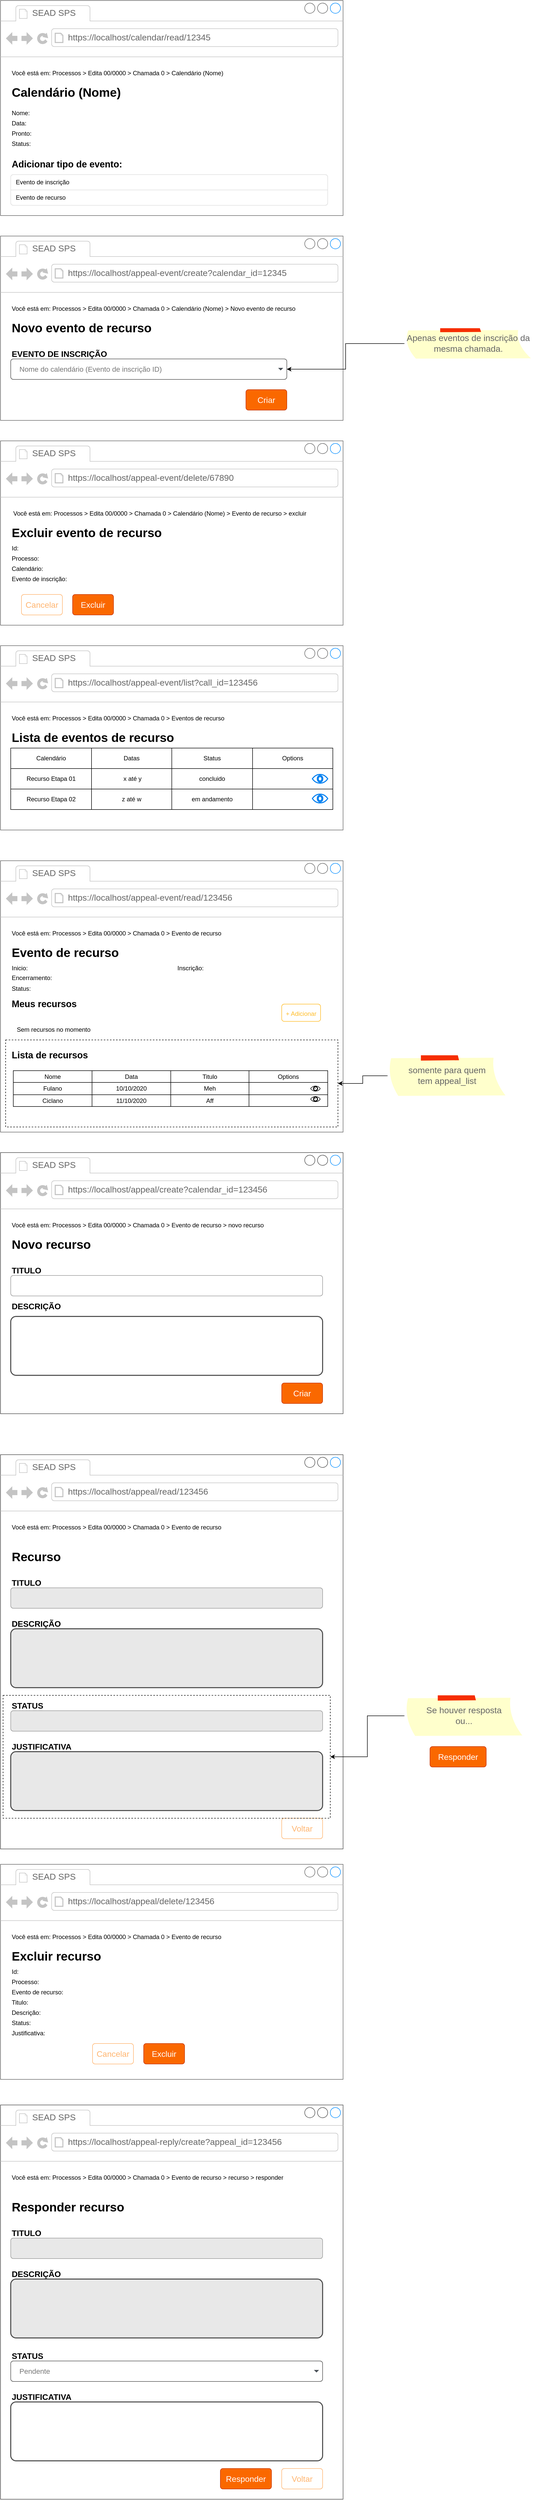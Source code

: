 <mxfile version="13.9.5" type="device"><diagram id="xaqu7M64llhmUzALU_Qg" name="Page-1"><mxGraphModel dx="1422" dy="822" grid="1" gridSize="10" guides="1" tooltips="1" connect="1" arrows="1" fold="1" page="1" pageScale="1" pageWidth="827" pageHeight="1169" math="0" shadow="0"><root><mxCell id="0"/><mxCell id="1" parent="0"/><mxCell id="K-W6jXl_5-GQBgab59d4-2" value="" style="strokeWidth=1;shadow=0;dashed=0;align=center;html=1;shape=mxgraph.mockup.containers.browserWindow;rSize=0;strokeColor=#666666;strokeColor2=#008cff;strokeColor3=#c4c4c4;mainText=,;recursiveResize=0;" parent="1" vertex="1"><mxGeometry x="70" y="40" width="670" height="420" as="geometry"/></mxCell><mxCell id="K-W6jXl_5-GQBgab59d4-3" value="SEAD SPS" style="strokeWidth=1;shadow=0;dashed=0;align=center;html=1;shape=mxgraph.mockup.containers.anchor;fontSize=17;fontColor=#666666;align=left;" parent="K-W6jXl_5-GQBgab59d4-2" vertex="1"><mxGeometry x="60" y="12" width="110" height="26" as="geometry"/></mxCell><mxCell id="K-W6jXl_5-GQBgab59d4-4" value="https://localhost/calendar/read/12345" style="strokeWidth=1;shadow=0;dashed=0;align=center;html=1;shape=mxgraph.mockup.containers.anchor;rSize=0;fontSize=17;fontColor=#666666;align=left;" parent="K-W6jXl_5-GQBgab59d4-2" vertex="1"><mxGeometry x="130" y="60" width="250" height="26" as="geometry"/></mxCell><UserObject label="Você está em: Processos &amp;gt; Edita 00/0000 &amp;gt; Chamada 0 &amp;gt; Calendário (Nome)" placeholders="1" name="Variable" id="K-W6jXl_5-GQBgab59d4-27"><mxCell style="text;html=1;strokeColor=none;fillColor=none;align=left;verticalAlign=middle;whiteSpace=wrap;overflow=hidden;" parent="K-W6jXl_5-GQBgab59d4-2" vertex="1"><mxGeometry x="20" y="132" width="530" height="20" as="geometry"/></mxCell></UserObject><mxCell id="K-W6jXl_5-GQBgab59d4-28" style="edgeStyle=orthogonalEdgeStyle;rounded=0;orthogonalLoop=1;jettySize=auto;html=1;exitX=0.5;exitY=1;exitDx=0;exitDy=0;" parent="K-W6jXl_5-GQBgab59d4-2" source="K-W6jXl_5-GQBgab59d4-27" target="K-W6jXl_5-GQBgab59d4-27" edge="1"><mxGeometry relative="1" as="geometry"/></mxCell><mxCell id="K-W6jXl_5-GQBgab59d4-33" value="Calendário (Nome)" style="text;strokeColor=none;fillColor=none;html=1;fontSize=24;fontStyle=1;verticalAlign=middle;align=left;" parent="K-W6jXl_5-GQBgab59d4-2" vertex="1"><mxGeometry x="20" y="160" width="100" height="40" as="geometry"/></mxCell><mxCell id="K-W6jXl_5-GQBgab59d4-34" value="" style="group" parent="K-W6jXl_5-GQBgab59d4-2" vertex="1" connectable="0"><mxGeometry x="20" y="210" width="530" height="80" as="geometry"/></mxCell><UserObject label="Nome:" placeholders="1" name="Variable" id="K-W6jXl_5-GQBgab59d4-29"><mxCell style="text;html=1;strokeColor=none;fillColor=none;align=left;verticalAlign=middle;whiteSpace=wrap;overflow=hidden;" parent="K-W6jXl_5-GQBgab59d4-34" vertex="1"><mxGeometry width="530" height="20" as="geometry"/></mxCell></UserObject><UserObject label="Data:" placeholders="1" name="Variable" id="K-W6jXl_5-GQBgab59d4-30"><mxCell style="text;html=1;strokeColor=none;fillColor=none;align=left;verticalAlign=middle;whiteSpace=wrap;overflow=hidden;" parent="K-W6jXl_5-GQBgab59d4-34" vertex="1"><mxGeometry y="20" width="530" height="20" as="geometry"/></mxCell></UserObject><UserObject label="Pronto:" placeholders="1" name="Variable" id="K-W6jXl_5-GQBgab59d4-31"><mxCell style="text;html=1;strokeColor=none;fillColor=none;align=left;verticalAlign=middle;whiteSpace=wrap;overflow=hidden;" parent="K-W6jXl_5-GQBgab59d4-34" vertex="1"><mxGeometry y="40" width="530" height="20" as="geometry"/></mxCell></UserObject><UserObject label="Status:" placeholders="1" name="Variable" id="K-W6jXl_5-GQBgab59d4-32"><mxCell style="text;html=1;strokeColor=none;fillColor=none;align=left;verticalAlign=middle;whiteSpace=wrap;overflow=hidden;" parent="K-W6jXl_5-GQBgab59d4-34" vertex="1"><mxGeometry y="60" width="530" height="20" as="geometry"/></mxCell></UserObject><mxCell id="K-W6jXl_5-GQBgab59d4-35" value="Adicionar tipo de evento:" style="text;strokeColor=none;fillColor=none;html=1;fontSize=18;fontStyle=1;verticalAlign=middle;align=left;" parent="K-W6jXl_5-GQBgab59d4-2" vertex="1"><mxGeometry x="20" y="300" width="100" height="40" as="geometry"/></mxCell><mxCell id="K-W6jXl_5-GQBgab59d4-36" value="" style="html=1;shadow=0;dashed=0;shape=mxgraph.bootstrap.rrect;rSize=5;strokeColor=#DFDFDF;html=1;whiteSpace=wrap;fillColor=#FFFFFF;fontColor=#000000;align=left;" parent="K-W6jXl_5-GQBgab59d4-2" vertex="1"><mxGeometry x="20" y="340" width="620" height="60" as="geometry"/></mxCell><mxCell id="K-W6jXl_5-GQBgab59d4-37" value="Evento de inscrição" style="strokeColor=inherit;fillColor=inherit;gradientColor=inherit;fontColor=inherit;html=1;shadow=0;dashed=0;shape=mxgraph.bootstrap.topButton;rSize=5;perimeter=none;whiteSpace=wrap;resizeWidth=1;align=left;spacing=10;" parent="K-W6jXl_5-GQBgab59d4-36" vertex="1"><mxGeometry width="620" height="30" relative="1" as="geometry"/></mxCell><mxCell id="K-W6jXl_5-GQBgab59d4-39" value="Evento de recurso" style="strokeColor=inherit;fillColor=inherit;gradientColor=inherit;fontColor=inherit;html=1;shadow=0;dashed=0;shape=mxgraph.bootstrap.bottomButton;rSize=5;perimeter=none;whiteSpace=wrap;resizeWidth=1;resizeHeight=0;align=left;spacing=10;" parent="K-W6jXl_5-GQBgab59d4-36" vertex="1"><mxGeometry y="1" width="620" height="30" relative="1" as="geometry"><mxPoint y="-30" as="offset"/></mxGeometry></mxCell><mxCell id="K-W6jXl_5-GQBgab59d4-40" value="" style="strokeWidth=1;shadow=0;dashed=0;align=center;html=1;shape=mxgraph.mockup.containers.browserWindow;rSize=0;strokeColor=#666666;strokeColor2=#008cff;strokeColor3=#c4c4c4;mainText=,;recursiveResize=0;" parent="1" vertex="1"><mxGeometry x="70" y="500" width="670" height="360" as="geometry"/></mxCell><mxCell id="K-W6jXl_5-GQBgab59d4-41" value="SEAD SPS" style="strokeWidth=1;shadow=0;dashed=0;align=center;html=1;shape=mxgraph.mockup.containers.anchor;fontSize=17;fontColor=#666666;align=left;" parent="K-W6jXl_5-GQBgab59d4-40" vertex="1"><mxGeometry x="60" y="12" width="110" height="26" as="geometry"/></mxCell><mxCell id="K-W6jXl_5-GQBgab59d4-42" value="https://localhost/appeal-event/create?calendar_id=12345" style="strokeWidth=1;shadow=0;dashed=0;align=center;html=1;shape=mxgraph.mockup.containers.anchor;rSize=0;fontSize=17;fontColor=#666666;align=left;" parent="K-W6jXl_5-GQBgab59d4-40" vertex="1"><mxGeometry x="130" y="60" width="250" height="26" as="geometry"/></mxCell><UserObject label="Você está em: Processos &amp;gt; Edita 00/0000 &amp;gt; Chamada 0 &amp;gt; Calendário (Nome) &amp;gt; Novo evento de recurso" placeholders="1" name="Variable" id="K-W6jXl_5-GQBgab59d4-43"><mxCell style="text;html=1;strokeColor=none;fillColor=none;align=left;verticalAlign=middle;whiteSpace=wrap;overflow=hidden;" parent="K-W6jXl_5-GQBgab59d4-40" vertex="1"><mxGeometry x="20" y="132" width="570" height="20" as="geometry"/></mxCell></UserObject><mxCell id="K-W6jXl_5-GQBgab59d4-44" style="edgeStyle=orthogonalEdgeStyle;rounded=0;orthogonalLoop=1;jettySize=auto;html=1;exitX=0.5;exitY=1;exitDx=0;exitDy=0;" parent="K-W6jXl_5-GQBgab59d4-40" source="K-W6jXl_5-GQBgab59d4-43" target="K-W6jXl_5-GQBgab59d4-43" edge="1"><mxGeometry relative="1" as="geometry"/></mxCell><mxCell id="K-W6jXl_5-GQBgab59d4-45" value="Novo evento de recurso" style="text;strokeColor=none;fillColor=none;html=1;fontSize=24;fontStyle=1;verticalAlign=middle;align=left;" parent="K-W6jXl_5-GQBgab59d4-40" vertex="1"><mxGeometry x="20" y="160" width="100" height="40" as="geometry"/></mxCell><mxCell id="K-W6jXl_5-GQBgab59d4-57" value="Nome do calendário (Evento de inscrição ID)" style="html=1;shadow=0;dashed=0;shape=mxgraph.bootstrap.rrect;rSize=5;strokeColor=#505050;strokeWidth=1;fillColor=#ffffff;fontColor=#777777;whiteSpace=wrap;align=left;verticalAlign=middle;fontStyle=0;fontSize=14;spacingRight=0;spacing=17;" parent="K-W6jXl_5-GQBgab59d4-40" vertex="1"><mxGeometry x="20" y="240" width="540" height="40" as="geometry"/></mxCell><mxCell id="K-W6jXl_5-GQBgab59d4-58" value="" style="shape=triangle;direction=south;fillColor=#495057;strokeColor=none;perimeter=none;" parent="K-W6jXl_5-GQBgab59d4-57" vertex="1"><mxGeometry x="1" y="0.5" width="10" height="5" relative="1" as="geometry"><mxPoint x="-17" y="-2.5" as="offset"/></mxGeometry></mxCell><mxCell id="K-W6jXl_5-GQBgab59d4-61" value="EVENTO DE INSCRIÇÃO" style="text;strokeColor=none;fillColor=none;html=1;fontSize=16;fontStyle=1;verticalAlign=middle;align=left;" parent="K-W6jXl_5-GQBgab59d4-40" vertex="1"><mxGeometry x="20" y="210" width="100" height="40" as="geometry"/></mxCell><mxCell id="K-W6jXl_5-GQBgab59d4-62" value="Criar" style="html=1;shadow=0;dashed=0;shape=mxgraph.bootstrap.rrect;rSize=5;strokeColor=#C73500;strokeWidth=1;fillColor=#fa6800;fontColor=#ffffff;whiteSpace=wrap;align=center;verticalAlign=middle;spacingLeft=0;fontStyle=0;fontSize=16;spacing=5;" parent="K-W6jXl_5-GQBgab59d4-40" vertex="1"><mxGeometry x="480" y="300" width="80" height="40" as="geometry"/></mxCell><mxCell id="K-W6jXl_5-GQBgab59d4-63" value="" style="strokeWidth=1;shadow=0;dashed=0;align=center;html=1;shape=mxgraph.mockup.containers.browserWindow;rSize=0;strokeColor=#666666;strokeColor2=#008cff;strokeColor3=#c4c4c4;mainText=,;recursiveResize=0;" parent="1" vertex="1"><mxGeometry x="70" y="900" width="670" height="360" as="geometry"/></mxCell><mxCell id="K-W6jXl_5-GQBgab59d4-64" value="SEAD SPS" style="strokeWidth=1;shadow=0;dashed=0;align=center;html=1;shape=mxgraph.mockup.containers.anchor;fontSize=17;fontColor=#666666;align=left;" parent="K-W6jXl_5-GQBgab59d4-63" vertex="1"><mxGeometry x="60" y="12" width="110" height="26" as="geometry"/></mxCell><mxCell id="K-W6jXl_5-GQBgab59d4-65" value="https://localhost/appeal-event/delete/67890" style="strokeWidth=1;shadow=0;dashed=0;align=center;html=1;shape=mxgraph.mockup.containers.anchor;rSize=0;fontSize=17;fontColor=#666666;align=left;" parent="K-W6jXl_5-GQBgab59d4-63" vertex="1"><mxGeometry x="130" y="60" width="250" height="26" as="geometry"/></mxCell><UserObject label="Você está em: Processos &amp;gt; Edita 00/0000 &amp;gt; Chamada 0 &amp;gt; Calendário (Nome) &amp;gt; Evento de recurso &amp;gt; excluir" placeholders="1" name="Variable" id="K-W6jXl_5-GQBgab59d4-66"><mxCell style="text;html=1;strokeColor=none;fillColor=none;align=left;verticalAlign=middle;whiteSpace=wrap;overflow=hidden;" parent="K-W6jXl_5-GQBgab59d4-63" vertex="1"><mxGeometry x="23" y="132" width="597" height="20" as="geometry"/></mxCell></UserObject><mxCell id="K-W6jXl_5-GQBgab59d4-67" style="edgeStyle=orthogonalEdgeStyle;rounded=0;orthogonalLoop=1;jettySize=auto;html=1;exitX=0.5;exitY=1;exitDx=0;exitDy=0;" parent="K-W6jXl_5-GQBgab59d4-63" source="K-W6jXl_5-GQBgab59d4-66" target="K-W6jXl_5-GQBgab59d4-66" edge="1"><mxGeometry relative="1" as="geometry"/></mxCell><mxCell id="K-W6jXl_5-GQBgab59d4-68" value="Excluir evento de recurso" style="text;strokeColor=none;fillColor=none;html=1;fontSize=24;fontStyle=1;verticalAlign=middle;align=left;" parent="K-W6jXl_5-GQBgab59d4-63" vertex="1"><mxGeometry x="20" y="160" width="100" height="40" as="geometry"/></mxCell><mxCell id="K-W6jXl_5-GQBgab59d4-72" value="Excluir" style="html=1;shadow=0;dashed=0;shape=mxgraph.bootstrap.rrect;rSize=5;strokeColor=#C73500;strokeWidth=1;fillColor=#fa6800;fontColor=#ffffff;whiteSpace=wrap;align=center;verticalAlign=middle;spacingLeft=0;fontStyle=0;fontSize=16;spacing=5;" parent="K-W6jXl_5-GQBgab59d4-63" vertex="1"><mxGeometry x="141" y="300" width="80" height="40" as="geometry"/></mxCell><mxCell id="YiHwfi0G9mCTUkcACJLo-1" value="" style="group" parent="K-W6jXl_5-GQBgab59d4-63" vertex="1" connectable="0"><mxGeometry x="20" y="200" width="530" height="80" as="geometry"/></mxCell><UserObject label="Id:" placeholders="1" name="Variable" id="YiHwfi0G9mCTUkcACJLo-2"><mxCell style="text;html=1;strokeColor=none;fillColor=none;align=left;verticalAlign=middle;whiteSpace=wrap;overflow=hidden;" parent="YiHwfi0G9mCTUkcACJLo-1" vertex="1"><mxGeometry width="530" height="20" as="geometry"/></mxCell></UserObject><UserObject label="Processo:" placeholders="1" name="Variable" id="YiHwfi0G9mCTUkcACJLo-3"><mxCell style="text;html=1;strokeColor=none;fillColor=none;align=left;verticalAlign=middle;whiteSpace=wrap;overflow=hidden;" parent="YiHwfi0G9mCTUkcACJLo-1" vertex="1"><mxGeometry y="20" width="530" height="20" as="geometry"/></mxCell></UserObject><UserObject label="Calendário:" placeholders="1" name="Variable" id="YiHwfi0G9mCTUkcACJLo-4"><mxCell style="text;html=1;strokeColor=none;fillColor=none;align=left;verticalAlign=middle;whiteSpace=wrap;overflow=hidden;" parent="YiHwfi0G9mCTUkcACJLo-1" vertex="1"><mxGeometry y="40" width="530" height="20" as="geometry"/></mxCell></UserObject><UserObject label="Evento de inscrição:" placeholders="1" name="Variable" id="YiHwfi0G9mCTUkcACJLo-5"><mxCell style="text;html=1;strokeColor=none;fillColor=none;align=left;verticalAlign=middle;whiteSpace=wrap;overflow=hidden;" parent="YiHwfi0G9mCTUkcACJLo-1" vertex="1"><mxGeometry y="60" width="530" height="20" as="geometry"/></mxCell></UserObject><mxCell id="YiHwfi0G9mCTUkcACJLo-7" value="&lt;font color=&quot;#ffb570&quot;&gt;Cancelar&lt;/font&gt;" style="html=1;shadow=0;dashed=0;shape=mxgraph.bootstrap.rrect;rSize=5;strokeWidth=1;fillColor=none;fontColor=#DB2843;whiteSpace=wrap;align=center;verticalAlign=middle;spacingLeft=0;fontStyle=0;fontSize=16;spacing=5;strokeColor=#FFB570;" parent="K-W6jXl_5-GQBgab59d4-63" vertex="1"><mxGeometry x="41" y="300" width="80" height="40" as="geometry"/></mxCell><mxCell id="YiHwfi0G9mCTUkcACJLo-8" value="" style="strokeWidth=1;shadow=0;dashed=0;align=center;html=1;shape=mxgraph.mockup.containers.browserWindow;rSize=0;strokeColor=#666666;strokeColor2=#008cff;strokeColor3=#c4c4c4;mainText=,;recursiveResize=0;" parent="1" vertex="1"><mxGeometry x="70" y="1300" width="670" height="360" as="geometry"/></mxCell><mxCell id="YiHwfi0G9mCTUkcACJLo-9" value="SEAD SPS" style="strokeWidth=1;shadow=0;dashed=0;align=center;html=1;shape=mxgraph.mockup.containers.anchor;fontSize=17;fontColor=#666666;align=left;" parent="YiHwfi0G9mCTUkcACJLo-8" vertex="1"><mxGeometry x="60" y="12" width="110" height="26" as="geometry"/></mxCell><mxCell id="YiHwfi0G9mCTUkcACJLo-10" value="https://localhost/appeal-event/list?call_id=123456" style="strokeWidth=1;shadow=0;dashed=0;align=center;html=1;shape=mxgraph.mockup.containers.anchor;rSize=0;fontSize=17;fontColor=#666666;align=left;" parent="YiHwfi0G9mCTUkcACJLo-8" vertex="1"><mxGeometry x="130" y="60" width="250" height="26" as="geometry"/></mxCell><UserObject label="Você está em: Processos &amp;gt; Edita 00/0000 &amp;gt; Chamada 0 &amp;gt; Eventos de recurso" placeholders="1" name="Variable" id="YiHwfi0G9mCTUkcACJLo-11"><mxCell style="text;html=1;strokeColor=none;fillColor=none;align=left;verticalAlign=middle;whiteSpace=wrap;overflow=hidden;" parent="YiHwfi0G9mCTUkcACJLo-8" vertex="1"><mxGeometry x="20" y="132" width="530" height="20" as="geometry"/></mxCell></UserObject><mxCell id="YiHwfi0G9mCTUkcACJLo-12" style="edgeStyle=orthogonalEdgeStyle;rounded=0;orthogonalLoop=1;jettySize=auto;html=1;exitX=0.5;exitY=1;exitDx=0;exitDy=0;" parent="YiHwfi0G9mCTUkcACJLo-8" source="YiHwfi0G9mCTUkcACJLo-11" target="YiHwfi0G9mCTUkcACJLo-11" edge="1"><mxGeometry relative="1" as="geometry"/></mxCell><mxCell id="YiHwfi0G9mCTUkcACJLo-13" value="Lista de eventos de recurso" style="text;strokeColor=none;fillColor=none;html=1;fontSize=24;fontStyle=1;verticalAlign=middle;align=left;" parent="YiHwfi0G9mCTUkcACJLo-8" vertex="1"><mxGeometry x="20" y="160" width="100" height="40" as="geometry"/></mxCell><mxCell id="XxeCC5pC4PV6zOJk-9q2-3" value="" style="shape=table;html=1;whiteSpace=wrap;startSize=0;container=1;collapsible=0;childLayout=tableLayout;rounded=0;" parent="YiHwfi0G9mCTUkcACJLo-8" vertex="1"><mxGeometry x="20" y="200" width="630" height="120" as="geometry"/></mxCell><mxCell id="XxeCC5pC4PV6zOJk-9q2-4" value="" style="shape=partialRectangle;html=1;whiteSpace=wrap;collapsible=0;dropTarget=0;pointerEvents=0;fillColor=none;top=0;left=0;bottom=0;right=0;points=[[0,0.5],[1,0.5]];portConstraint=eastwest;" parent="XxeCC5pC4PV6zOJk-9q2-3" vertex="1"><mxGeometry width="630" height="40" as="geometry"/></mxCell><mxCell id="XxeCC5pC4PV6zOJk-9q2-5" value="Calendário" style="shape=partialRectangle;html=1;whiteSpace=wrap;connectable=0;fillColor=none;top=0;left=0;bottom=0;right=0;overflow=hidden;" parent="XxeCC5pC4PV6zOJk-9q2-4" vertex="1"><mxGeometry width="158" height="40" as="geometry"/></mxCell><mxCell id="XxeCC5pC4PV6zOJk-9q2-6" value="Datas" style="shape=partialRectangle;html=1;whiteSpace=wrap;connectable=0;fillColor=none;top=0;left=0;bottom=0;right=0;overflow=hidden;" parent="XxeCC5pC4PV6zOJk-9q2-4" vertex="1"><mxGeometry x="158" width="157" height="40" as="geometry"/></mxCell><mxCell id="XxeCC5pC4PV6zOJk-9q2-7" value="Status" style="shape=partialRectangle;html=1;whiteSpace=wrap;connectable=0;fillColor=none;top=0;left=0;bottom=0;right=0;overflow=hidden;" parent="XxeCC5pC4PV6zOJk-9q2-4" vertex="1"><mxGeometry x="315" width="158" height="40" as="geometry"/></mxCell><mxCell id="XxeCC5pC4PV6zOJk-9q2-16" value="Options" style="shape=partialRectangle;html=1;whiteSpace=wrap;connectable=0;fillColor=none;top=0;left=0;bottom=0;right=0;overflow=hidden;" parent="XxeCC5pC4PV6zOJk-9q2-4" vertex="1"><mxGeometry x="473" width="157" height="40" as="geometry"/></mxCell><mxCell id="XxeCC5pC4PV6zOJk-9q2-8" value="" style="shape=partialRectangle;html=1;whiteSpace=wrap;collapsible=0;dropTarget=0;pointerEvents=0;fillColor=none;top=0;left=0;bottom=0;right=0;points=[[0,0.5],[1,0.5]];portConstraint=eastwest;" parent="XxeCC5pC4PV6zOJk-9q2-3" vertex="1"><mxGeometry y="40" width="630" height="40" as="geometry"/></mxCell><mxCell id="XxeCC5pC4PV6zOJk-9q2-9" value="Recurso Etapa 01" style="shape=partialRectangle;html=1;whiteSpace=wrap;connectable=0;fillColor=none;top=0;left=0;bottom=0;right=0;overflow=hidden;" parent="XxeCC5pC4PV6zOJk-9q2-8" vertex="1"><mxGeometry width="158" height="40" as="geometry"/></mxCell><mxCell id="XxeCC5pC4PV6zOJk-9q2-10" value="&amp;nbsp;x até y" style="shape=partialRectangle;html=1;whiteSpace=wrap;connectable=0;fillColor=none;top=0;left=0;bottom=0;right=0;overflow=hidden;" parent="XxeCC5pC4PV6zOJk-9q2-8" vertex="1"><mxGeometry x="158" width="157" height="40" as="geometry"/></mxCell><mxCell id="XxeCC5pC4PV6zOJk-9q2-11" value="concluido" style="shape=partialRectangle;html=1;whiteSpace=wrap;connectable=0;fillColor=none;top=0;left=0;bottom=0;right=0;overflow=hidden;" parent="XxeCC5pC4PV6zOJk-9q2-8" vertex="1"><mxGeometry x="315" width="158" height="40" as="geometry"/></mxCell><mxCell id="XxeCC5pC4PV6zOJk-9q2-17" style="shape=partialRectangle;html=1;whiteSpace=wrap;connectable=0;fillColor=none;top=0;left=0;bottom=0;right=0;overflow=hidden;" parent="XxeCC5pC4PV6zOJk-9q2-8" vertex="1"><mxGeometry x="473" width="157" height="40" as="geometry"/></mxCell><mxCell id="XxeCC5pC4PV6zOJk-9q2-12" value="" style="shape=partialRectangle;html=1;whiteSpace=wrap;collapsible=0;dropTarget=0;pointerEvents=0;fillColor=none;top=0;left=0;bottom=0;right=0;points=[[0,0.5],[1,0.5]];portConstraint=eastwest;" parent="XxeCC5pC4PV6zOJk-9q2-3" vertex="1"><mxGeometry y="80" width="630" height="40" as="geometry"/></mxCell><mxCell id="XxeCC5pC4PV6zOJk-9q2-13" value="Recurso Etapa 02" style="shape=partialRectangle;html=1;whiteSpace=wrap;connectable=0;fillColor=none;top=0;left=0;bottom=0;right=0;overflow=hidden;" parent="XxeCC5pC4PV6zOJk-9q2-12" vertex="1"><mxGeometry width="158" height="40" as="geometry"/></mxCell><mxCell id="XxeCC5pC4PV6zOJk-9q2-14" value="z até w" style="shape=partialRectangle;html=1;whiteSpace=wrap;connectable=0;fillColor=none;top=0;left=0;bottom=0;right=0;overflow=hidden;" parent="XxeCC5pC4PV6zOJk-9q2-12" vertex="1"><mxGeometry x="158" width="157" height="40" as="geometry"/></mxCell><mxCell id="XxeCC5pC4PV6zOJk-9q2-15" value="em andamento" style="shape=partialRectangle;html=1;whiteSpace=wrap;connectable=0;fillColor=none;top=0;left=0;bottom=0;right=0;overflow=hidden;" parent="XxeCC5pC4PV6zOJk-9q2-12" vertex="1"><mxGeometry x="315" width="158" height="40" as="geometry"/></mxCell><mxCell id="XxeCC5pC4PV6zOJk-9q2-18" style="shape=partialRectangle;html=1;whiteSpace=wrap;connectable=0;fillColor=none;top=0;left=0;bottom=0;right=0;overflow=hidden;" parent="XxeCC5pC4PV6zOJk-9q2-12" vertex="1"><mxGeometry x="473" width="157" height="40" as="geometry"/></mxCell><mxCell id="XxeCC5pC4PV6zOJk-9q2-23" value="" style="html=1;verticalLabelPosition=bottom;align=center;labelBackgroundColor=#ffffff;verticalAlign=top;strokeWidth=2;strokeColor=#0080F0;shadow=0;dashed=0;shape=mxgraph.ios7.icons.eye;rounded=0;" parent="YiHwfi0G9mCTUkcACJLo-8" vertex="1"><mxGeometry x="610" y="251.47" width="30" height="17.05" as="geometry"/></mxCell><mxCell id="XxeCC5pC4PV6zOJk-9q2-25" value="" style="html=1;verticalLabelPosition=bottom;align=center;labelBackgroundColor=#ffffff;verticalAlign=top;strokeWidth=2;strokeColor=#0080F0;shadow=0;dashed=0;shape=mxgraph.ios7.icons.eye;rounded=0;" parent="YiHwfi0G9mCTUkcACJLo-8" vertex="1"><mxGeometry x="610" y="290" width="30" height="17.05" as="geometry"/></mxCell><mxCell id="YiHwfi0G9mCTUkcACJLo-21" value="" style="strokeWidth=1;shadow=0;dashed=0;align=center;html=1;shape=mxgraph.mockup.containers.browserWindow;rSize=0;strokeColor=#666666;strokeColor2=#008cff;strokeColor3=#c4c4c4;mainText=,;recursiveResize=0;" parent="1" vertex="1"><mxGeometry x="70" y="1720" width="670" height="530" as="geometry"/></mxCell><mxCell id="YiHwfi0G9mCTUkcACJLo-22" value="SEAD SPS" style="strokeWidth=1;shadow=0;dashed=0;align=center;html=1;shape=mxgraph.mockup.containers.anchor;fontSize=17;fontColor=#666666;align=left;" parent="YiHwfi0G9mCTUkcACJLo-21" vertex="1"><mxGeometry x="60" y="12" width="110" height="26" as="geometry"/></mxCell><mxCell id="YiHwfi0G9mCTUkcACJLo-23" value="https://localhost/appeal-event/read/123456" style="strokeWidth=1;shadow=0;dashed=0;align=center;html=1;shape=mxgraph.mockup.containers.anchor;rSize=0;fontSize=17;fontColor=#666666;align=left;" parent="YiHwfi0G9mCTUkcACJLo-21" vertex="1"><mxGeometry x="130" y="60" width="250" height="26" as="geometry"/></mxCell><UserObject label="Você está em: Processos &amp;gt; Edita 00/0000 &amp;gt; Chamada 0 &amp;gt; Evento de recurso" placeholders="1" name="Variable" id="YiHwfi0G9mCTUkcACJLo-24"><mxCell style="text;html=1;strokeColor=none;fillColor=none;align=left;verticalAlign=middle;whiteSpace=wrap;overflow=hidden;" parent="YiHwfi0G9mCTUkcACJLo-21" vertex="1"><mxGeometry x="20" y="132" width="530" height="20" as="geometry"/></mxCell></UserObject><mxCell id="YiHwfi0G9mCTUkcACJLo-25" style="edgeStyle=orthogonalEdgeStyle;rounded=0;orthogonalLoop=1;jettySize=auto;html=1;exitX=0.5;exitY=1;exitDx=0;exitDy=0;" parent="YiHwfi0G9mCTUkcACJLo-21" source="YiHwfi0G9mCTUkcACJLo-24" target="YiHwfi0G9mCTUkcACJLo-24" edge="1"><mxGeometry relative="1" as="geometry"/></mxCell><mxCell id="YiHwfi0G9mCTUkcACJLo-26" value="Evento de recurso" style="text;strokeColor=none;fillColor=none;html=1;fontSize=24;fontStyle=1;verticalAlign=middle;align=left;" parent="YiHwfi0G9mCTUkcACJLo-21" vertex="1"><mxGeometry x="20" y="160" width="100" height="40" as="geometry"/></mxCell><mxCell id="XxeCC5pC4PV6zOJk-9q2-44" value="" style="group" parent="YiHwfi0G9mCTUkcACJLo-21" vertex="1" connectable="0"><mxGeometry x="20" y="200" width="310" height="80" as="geometry"/></mxCell><UserObject label="Inicio:" placeholders="1" name="Variable" id="XxeCC5pC4PV6zOJk-9q2-45"><mxCell style="text;html=1;strokeColor=none;fillColor=none;align=left;verticalAlign=middle;whiteSpace=wrap;overflow=hidden;" parent="XxeCC5pC4PV6zOJk-9q2-44" vertex="1"><mxGeometry width="310" height="20" as="geometry"/></mxCell></UserObject><UserObject label="Encerramento:" placeholders="1" name="Variable" id="XxeCC5pC4PV6zOJk-9q2-46"><mxCell style="text;html=1;strokeColor=none;fillColor=none;align=left;verticalAlign=middle;whiteSpace=wrap;overflow=hidden;" parent="XxeCC5pC4PV6zOJk-9q2-44" vertex="1"><mxGeometry y="19" width="310" height="20" as="geometry"/></mxCell></UserObject><UserObject label="Status:" placeholders="1" name="Variable" id="XxeCC5pC4PV6zOJk-9q2-47"><mxCell style="text;html=1;strokeColor=none;fillColor=none;align=left;verticalAlign=middle;whiteSpace=wrap;overflow=hidden;" parent="XxeCC5pC4PV6zOJk-9q2-44" vertex="1"><mxGeometry y="40" width="310" height="20" as="geometry"/></mxCell></UserObject><mxCell id="XxeCC5pC4PV6zOJk-9q2-49" value="" style="group" parent="YiHwfi0G9mCTUkcACJLo-21" vertex="1" connectable="0"><mxGeometry x="344" y="200" width="310" height="80" as="geometry"/></mxCell><UserObject label="Inscrição:" placeholders="1" name="Variable" id="XxeCC5pC4PV6zOJk-9q2-50"><mxCell style="text;html=1;strokeColor=none;fillColor=none;align=left;verticalAlign=middle;whiteSpace=wrap;overflow=hidden;" parent="XxeCC5pC4PV6zOJk-9q2-49" vertex="1"><mxGeometry width="310" height="20" as="geometry"/></mxCell></UserObject><mxCell id="XxeCC5pC4PV6zOJk-9q2-53" value="Meus recursos" style="text;strokeColor=none;fillColor=none;html=1;fontSize=18;fontStyle=1;verticalAlign=middle;align=left;" parent="YiHwfi0G9mCTUkcACJLo-21" vertex="1"><mxGeometry x="20" y="260" width="100" height="40" as="geometry"/></mxCell><mxCell id="XxeCC5pC4PV6zOJk-9q2-54" value="Lista de recursos" style="text;strokeColor=none;fillColor=none;html=1;fontSize=18;fontStyle=1;verticalAlign=middle;align=left;" parent="YiHwfi0G9mCTUkcACJLo-21" vertex="1"><mxGeometry x="20" y="360" width="100" height="40" as="geometry"/></mxCell><mxCell id="XxeCC5pC4PV6zOJk-9q2-55" value="&lt;font style=&quot;font-size: 12px&quot;&gt;+ Adicionar&lt;/font&gt;" style="html=1;shadow=0;dashed=0;shape=mxgraph.bootstrap.rrect;rSize=5;strokeColor=#FFBC26;strokeWidth=1;fillColor=none;fontColor=#FFBC26;whiteSpace=wrap;align=center;verticalAlign=middle;spacingLeft=0;fontStyle=0;fontSize=16;spacing=5;rounded=0;aspect=fixed;" parent="YiHwfi0G9mCTUkcACJLo-21" vertex="1"><mxGeometry x="550" y="280" width="76" height="33.77" as="geometry"/></mxCell><UserObject label="Sem recursos no momento" placeholders="1" name="Variable" id="XxeCC5pC4PV6zOJk-9q2-74"><mxCell style="text;html=1;strokeColor=none;fillColor=none;align=left;verticalAlign=middle;whiteSpace=wrap;overflow=hidden;" parent="YiHwfi0G9mCTUkcACJLo-21" vertex="1"><mxGeometry x="30" y="320" width="530" height="20" as="geometry"/></mxCell></UserObject><mxCell id="XxeCC5pC4PV6zOJk-9q2-76" value="" style="rounded=0;whiteSpace=wrap;html=1;fillColor=none;dashed=1;" parent="YiHwfi0G9mCTUkcACJLo-21" vertex="1"><mxGeometry x="10" y="350" width="650" height="170" as="geometry"/></mxCell><mxCell id="XxeCC5pC4PV6zOJk-9q2-80" value="" style="shape=table;html=1;whiteSpace=wrap;startSize=0;container=1;collapsible=0;childLayout=tableLayout;rounded=0;fillColor=none;align=left;" parent="YiHwfi0G9mCTUkcACJLo-21" vertex="1"><mxGeometry x="25" y="410" width="615" height="70" as="geometry"/></mxCell><mxCell id="XxeCC5pC4PV6zOJk-9q2-81" value="" style="shape=partialRectangle;html=1;whiteSpace=wrap;collapsible=0;dropTarget=0;pointerEvents=0;fillColor=none;top=0;left=0;bottom=0;right=0;points=[[0,0.5],[1,0.5]];portConstraint=eastwest;" parent="XxeCC5pC4PV6zOJk-9q2-80" vertex="1"><mxGeometry width="615" height="23" as="geometry"/></mxCell><mxCell id="XxeCC5pC4PV6zOJk-9q2-82" value="Nome" style="shape=partialRectangle;html=1;whiteSpace=wrap;connectable=0;fillColor=none;top=0;left=0;bottom=0;right=0;overflow=hidden;" parent="XxeCC5pC4PV6zOJk-9q2-81" vertex="1"><mxGeometry width="154" height="23" as="geometry"/></mxCell><mxCell id="XxeCC5pC4PV6zOJk-9q2-83" value="Data" style="shape=partialRectangle;html=1;whiteSpace=wrap;connectable=0;fillColor=none;top=0;left=0;bottom=0;right=0;overflow=hidden;" parent="XxeCC5pC4PV6zOJk-9q2-81" vertex="1"><mxGeometry x="154" width="154" height="23" as="geometry"/></mxCell><mxCell id="XxeCC5pC4PV6zOJk-9q2-84" value="Titulo" style="shape=partialRectangle;html=1;whiteSpace=wrap;connectable=0;fillColor=none;top=0;left=0;bottom=0;right=0;overflow=hidden;" parent="XxeCC5pC4PV6zOJk-9q2-81" vertex="1"><mxGeometry x="308" width="153" height="23" as="geometry"/></mxCell><mxCell id="XxeCC5pC4PV6zOJk-9q2-93" value="Options" style="shape=partialRectangle;html=1;whiteSpace=wrap;connectable=0;fillColor=none;top=0;left=0;bottom=0;right=0;overflow=hidden;" parent="XxeCC5pC4PV6zOJk-9q2-81" vertex="1"><mxGeometry x="461" width="154" height="23" as="geometry"/></mxCell><mxCell id="XxeCC5pC4PV6zOJk-9q2-85" value="" style="shape=partialRectangle;html=1;whiteSpace=wrap;collapsible=0;dropTarget=0;pointerEvents=0;fillColor=none;top=0;left=0;bottom=0;right=0;points=[[0,0.5],[1,0.5]];portConstraint=eastwest;" parent="XxeCC5pC4PV6zOJk-9q2-80" vertex="1"><mxGeometry y="23" width="615" height="24" as="geometry"/></mxCell><mxCell id="XxeCC5pC4PV6zOJk-9q2-86" value="Fulano" style="shape=partialRectangle;html=1;whiteSpace=wrap;connectable=0;fillColor=none;top=0;left=0;bottom=0;right=0;overflow=hidden;" parent="XxeCC5pC4PV6zOJk-9q2-85" vertex="1"><mxGeometry width="154" height="24" as="geometry"/></mxCell><mxCell id="XxeCC5pC4PV6zOJk-9q2-87" value="10/10/2020" style="shape=partialRectangle;html=1;whiteSpace=wrap;connectable=0;fillColor=none;top=0;left=0;bottom=0;right=0;overflow=hidden;" parent="XxeCC5pC4PV6zOJk-9q2-85" vertex="1"><mxGeometry x="154" width="154" height="24" as="geometry"/></mxCell><mxCell id="XxeCC5pC4PV6zOJk-9q2-88" value="Meh" style="shape=partialRectangle;html=1;whiteSpace=wrap;connectable=0;fillColor=none;top=0;left=0;bottom=0;right=0;overflow=hidden;" parent="XxeCC5pC4PV6zOJk-9q2-85" vertex="1"><mxGeometry x="308" width="153" height="24" as="geometry"/></mxCell><mxCell id="XxeCC5pC4PV6zOJk-9q2-94" style="shape=partialRectangle;html=1;whiteSpace=wrap;connectable=0;fillColor=none;top=0;left=0;bottom=0;right=0;overflow=hidden;" parent="XxeCC5pC4PV6zOJk-9q2-85" vertex="1"><mxGeometry x="461" width="154" height="24" as="geometry"/></mxCell><mxCell id="XxeCC5pC4PV6zOJk-9q2-89" value="" style="shape=partialRectangle;html=1;whiteSpace=wrap;collapsible=0;dropTarget=0;pointerEvents=0;fillColor=none;top=0;left=0;bottom=0;right=0;points=[[0,0.5],[1,0.5]];portConstraint=eastwest;" parent="XxeCC5pC4PV6zOJk-9q2-80" vertex="1"><mxGeometry y="47" width="615" height="23" as="geometry"/></mxCell><mxCell id="XxeCC5pC4PV6zOJk-9q2-90" value="Ciclano" style="shape=partialRectangle;html=1;whiteSpace=wrap;connectable=0;fillColor=none;top=0;left=0;bottom=0;right=0;overflow=hidden;" parent="XxeCC5pC4PV6zOJk-9q2-89" vertex="1"><mxGeometry width="154" height="23" as="geometry"/></mxCell><mxCell id="XxeCC5pC4PV6zOJk-9q2-91" value="11/10/2020" style="shape=partialRectangle;html=1;whiteSpace=wrap;connectable=0;fillColor=none;top=0;left=0;bottom=0;right=0;overflow=hidden;" parent="XxeCC5pC4PV6zOJk-9q2-89" vertex="1"><mxGeometry x="154" width="154" height="23" as="geometry"/></mxCell><mxCell id="XxeCC5pC4PV6zOJk-9q2-92" value="Aff" style="shape=partialRectangle;html=1;whiteSpace=wrap;connectable=0;fillColor=none;top=0;left=0;bottom=0;right=0;overflow=hidden;" parent="XxeCC5pC4PV6zOJk-9q2-89" vertex="1"><mxGeometry x="308" width="153" height="23" as="geometry"/></mxCell><mxCell id="XxeCC5pC4PV6zOJk-9q2-95" style="shape=partialRectangle;html=1;whiteSpace=wrap;connectable=0;fillColor=none;top=0;left=0;bottom=0;right=0;overflow=hidden;" parent="XxeCC5pC4PV6zOJk-9q2-89" vertex="1"><mxGeometry x="461" width="154" height="23" as="geometry"/></mxCell><mxCell id="XxeCC5pC4PV6zOJk-9q2-98" value="" style="shape=mxgraph.signs.healthcare.eye;html=1;pointerEvents=1;fillColor=#000000;strokeColor=none;verticalLabelPosition=bottom;verticalAlign=top;align=center;rounded=0;aspect=fixed;" parent="YiHwfi0G9mCTUkcACJLo-21" vertex="1"><mxGeometry x="606" y="439.44" width="20" height="11.12" as="geometry"/></mxCell><mxCell id="XxeCC5pC4PV6zOJk-9q2-100" value="" style="shape=mxgraph.signs.healthcare.eye;html=1;pointerEvents=1;fillColor=#000000;strokeColor=none;verticalLabelPosition=bottom;verticalAlign=top;align=center;rounded=0;aspect=fixed;" parent="YiHwfi0G9mCTUkcACJLo-21" vertex="1"><mxGeometry x="606" y="460" width="20" height="11.12" as="geometry"/></mxCell><mxCell id="YiHwfi0G9mCTUkcACJLo-27" value="" style="strokeWidth=1;shadow=0;dashed=0;align=center;html=1;shape=mxgraph.mockup.containers.browserWindow;rSize=0;strokeColor2=#008cff;strokeColor3=#c4c4c4;mainText=,;recursiveResize=0;strokeColor=#4D4D4D;" parent="1" vertex="1"><mxGeometry x="70" y="2290" width="670" height="510" as="geometry"/></mxCell><mxCell id="YiHwfi0G9mCTUkcACJLo-28" value="SEAD SPS" style="strokeWidth=1;shadow=0;dashed=0;align=center;html=1;shape=mxgraph.mockup.containers.anchor;fontSize=17;fontColor=#666666;align=left;" parent="YiHwfi0G9mCTUkcACJLo-27" vertex="1"><mxGeometry x="60" y="12" width="110" height="26" as="geometry"/></mxCell><mxCell id="YiHwfi0G9mCTUkcACJLo-29" value="https://localhost/appeal/create?calendar_id=123456" style="strokeWidth=1;shadow=0;dashed=0;align=center;html=1;shape=mxgraph.mockup.containers.anchor;rSize=0;fontSize=17;fontColor=#666666;align=left;" parent="YiHwfi0G9mCTUkcACJLo-27" vertex="1"><mxGeometry x="130" y="60" width="250" height="26" as="geometry"/></mxCell><UserObject label="Você está em: Processos &amp;gt; Edita 00/0000 &amp;gt; Chamada 0 &amp;gt; Evento de recurso &amp;gt; novo recurso" placeholders="1" name="Variable" id="YiHwfi0G9mCTUkcACJLo-30"><mxCell style="text;html=1;strokeColor=none;fillColor=none;align=left;verticalAlign=middle;whiteSpace=wrap;overflow=hidden;" parent="YiHwfi0G9mCTUkcACJLo-27" vertex="1"><mxGeometry x="20" y="132" width="530" height="20" as="geometry"/></mxCell></UserObject><mxCell id="YiHwfi0G9mCTUkcACJLo-31" style="edgeStyle=orthogonalEdgeStyle;rounded=0;orthogonalLoop=1;jettySize=auto;html=1;exitX=0.5;exitY=1;exitDx=0;exitDy=0;" parent="YiHwfi0G9mCTUkcACJLo-27" source="YiHwfi0G9mCTUkcACJLo-30" target="YiHwfi0G9mCTUkcACJLo-30" edge="1"><mxGeometry relative="1" as="geometry"/></mxCell><mxCell id="YiHwfi0G9mCTUkcACJLo-32" value="Novo recurso" style="text;strokeColor=none;fillColor=none;html=1;fontSize=24;fontStyle=1;verticalAlign=middle;align=left;" parent="YiHwfi0G9mCTUkcACJLo-27" vertex="1"><mxGeometry x="20" y="160" width="100" height="40" as="geometry"/></mxCell><mxCell id="8a3rIpHrWoQ-UX9wBh5C-22" value="" style="html=1;shadow=0;dashed=0;shape=mxgraph.bootstrap.rrect;rSize=5;strokeColor=#999999;fillColor=#ffffff;fontColor=#777777;whiteSpace=wrap;align=left;verticalAlign=middle;fontStyle=0;fontSize=14;spacing=15;" parent="YiHwfi0G9mCTUkcACJLo-27" vertex="1"><mxGeometry x="20" y="240" width="610" height="40" as="geometry"/></mxCell><mxCell id="8a3rIpHrWoQ-UX9wBh5C-23" value="TITULO" style="text;strokeColor=none;fillColor=none;html=1;fontSize=16;fontStyle=1;verticalAlign=middle;align=left;" parent="YiHwfi0G9mCTUkcACJLo-27" vertex="1"><mxGeometry x="20" y="210" width="100" height="40" as="geometry"/></mxCell><mxCell id="8a3rIpHrWoQ-UX9wBh5C-25" value="" style="rounded=1;arcSize=9;align=left;spacingLeft=5;html=1;strokeWidth=2;fontSize=12;strokeColor=#4D4D4D;" parent="YiHwfi0G9mCTUkcACJLo-27" vertex="1"><mxGeometry x="20" y="320" width="610" height="115" as="geometry"/></mxCell><mxCell id="8a3rIpHrWoQ-UX9wBh5C-27" value="DESCRIÇÃO" style="text;strokeColor=none;fillColor=none;html=1;fontSize=16;fontStyle=1;verticalAlign=middle;align=left;" parent="YiHwfi0G9mCTUkcACJLo-27" vertex="1"><mxGeometry x="20" y="280" width="100" height="40" as="geometry"/></mxCell><mxCell id="8a3rIpHrWoQ-UX9wBh5C-28" value="Criar" style="html=1;shadow=0;dashed=0;shape=mxgraph.bootstrap.rrect;rSize=5;strokeColor=#C73500;strokeWidth=1;fillColor=#fa6800;fontColor=#ffffff;whiteSpace=wrap;align=center;verticalAlign=middle;spacingLeft=0;fontStyle=0;fontSize=16;spacing=5;" parent="YiHwfi0G9mCTUkcACJLo-27" vertex="1"><mxGeometry x="550" y="450" width="80" height="40" as="geometry"/></mxCell><mxCell id="YiHwfi0G9mCTUkcACJLo-33" value="" style="strokeWidth=1;shadow=0;dashed=0;align=center;html=1;shape=mxgraph.mockup.containers.browserWindow;rSize=0;strokeColor=#666666;strokeColor2=#008cff;strokeColor3=#c4c4c4;mainText=,;recursiveResize=0;" parent="1" vertex="1"><mxGeometry x="70" y="3680" width="670" height="420" as="geometry"/></mxCell><mxCell id="YiHwfi0G9mCTUkcACJLo-34" value="SEAD SPS" style="strokeWidth=1;shadow=0;dashed=0;align=center;html=1;shape=mxgraph.mockup.containers.anchor;fontSize=17;fontColor=#666666;align=left;" parent="YiHwfi0G9mCTUkcACJLo-33" vertex="1"><mxGeometry x="60" y="12" width="110" height="26" as="geometry"/></mxCell><mxCell id="YiHwfi0G9mCTUkcACJLo-35" value="https://localhost/appeal/delete/123456" style="strokeWidth=1;shadow=0;dashed=0;align=center;html=1;shape=mxgraph.mockup.containers.anchor;rSize=0;fontSize=17;fontColor=#666666;align=left;" parent="YiHwfi0G9mCTUkcACJLo-33" vertex="1"><mxGeometry x="130" y="60" width="250" height="26" as="geometry"/></mxCell><UserObject label="Você está em: Processos &amp;gt; Edita 00/0000 &amp;gt; Chamada 0 &amp;gt; Evento de recurso" placeholders="1" name="Variable" id="YiHwfi0G9mCTUkcACJLo-36"><mxCell style="text;html=1;strokeColor=none;fillColor=none;align=left;verticalAlign=middle;whiteSpace=wrap;overflow=hidden;" parent="YiHwfi0G9mCTUkcACJLo-33" vertex="1"><mxGeometry x="20" y="132" width="530" height="20" as="geometry"/></mxCell></UserObject><mxCell id="YiHwfi0G9mCTUkcACJLo-37" style="edgeStyle=orthogonalEdgeStyle;rounded=0;orthogonalLoop=1;jettySize=auto;html=1;exitX=0.5;exitY=1;exitDx=0;exitDy=0;" parent="YiHwfi0G9mCTUkcACJLo-33" source="YiHwfi0G9mCTUkcACJLo-36" target="YiHwfi0G9mCTUkcACJLo-36" edge="1"><mxGeometry relative="1" as="geometry"/></mxCell><mxCell id="YiHwfi0G9mCTUkcACJLo-38" value="Excluir recurso" style="text;strokeColor=none;fillColor=none;html=1;fontSize=24;fontStyle=1;verticalAlign=middle;align=left;" parent="YiHwfi0G9mCTUkcACJLo-33" vertex="1"><mxGeometry x="20" y="160" width="100" height="40" as="geometry"/></mxCell><mxCell id="8a3rIpHrWoQ-UX9wBh5C-37" value="Excluir" style="html=1;shadow=0;dashed=0;shape=mxgraph.bootstrap.rrect;rSize=5;strokeColor=#C73500;strokeWidth=1;fillColor=#fa6800;fontColor=#ffffff;whiteSpace=wrap;align=center;verticalAlign=middle;spacingLeft=0;fontStyle=0;fontSize=16;spacing=5;" parent="YiHwfi0G9mCTUkcACJLo-33" vertex="1"><mxGeometry x="280" y="350" width="80" height="40" as="geometry"/></mxCell><mxCell id="8a3rIpHrWoQ-UX9wBh5C-43" value="&lt;font color=&quot;#ffb570&quot;&gt;Cancelar&lt;/font&gt;" style="html=1;shadow=0;dashed=0;shape=mxgraph.bootstrap.rrect;rSize=5;strokeWidth=1;fillColor=none;fontColor=#DB2843;whiteSpace=wrap;align=center;verticalAlign=middle;spacingLeft=0;fontStyle=0;fontSize=16;spacing=5;strokeColor=#FFB570;" parent="YiHwfi0G9mCTUkcACJLo-33" vertex="1"><mxGeometry x="180" y="350" width="80" height="40" as="geometry"/></mxCell><UserObject label="Id:" placeholders="1" name="Variable" id="8a3rIpHrWoQ-UX9wBh5C-39"><mxCell style="text;html=1;strokeColor=none;fillColor=none;align=left;verticalAlign=middle;whiteSpace=wrap;overflow=hidden;" parent="YiHwfi0G9mCTUkcACJLo-33" vertex="1"><mxGeometry x="20" y="200" width="530" height="20" as="geometry"/></mxCell></UserObject><UserObject label="Processo:" placeholders="1" name="Variable" id="8a3rIpHrWoQ-UX9wBh5C-40"><mxCell style="text;html=1;strokeColor=none;fillColor=none;align=left;verticalAlign=middle;whiteSpace=wrap;overflow=hidden;" parent="YiHwfi0G9mCTUkcACJLo-33" vertex="1"><mxGeometry x="20" y="220" width="530" height="20" as="geometry"/></mxCell></UserObject><UserObject label="Evento de recurso:" placeholders="1" name="Variable" id="8a3rIpHrWoQ-UX9wBh5C-42"><mxCell style="text;html=1;strokeColor=none;fillColor=none;align=left;verticalAlign=middle;whiteSpace=wrap;overflow=hidden;" parent="YiHwfi0G9mCTUkcACJLo-33" vertex="1"><mxGeometry x="20" y="240" width="530" height="20" as="geometry"/></mxCell></UserObject><UserObject label="Titulo:" placeholders="1" name="Variable" id="8a3rIpHrWoQ-UX9wBh5C-44"><mxCell style="text;html=1;strokeColor=none;fillColor=none;align=left;verticalAlign=middle;whiteSpace=wrap;overflow=hidden;" parent="YiHwfi0G9mCTUkcACJLo-33" vertex="1"><mxGeometry x="20" y="260" width="530" height="20" as="geometry"/></mxCell></UserObject><UserObject label="Descrição:" placeholders="1" name="Variable" id="8a3rIpHrWoQ-UX9wBh5C-45"><mxCell style="text;html=1;strokeColor=none;fillColor=none;align=left;verticalAlign=middle;whiteSpace=wrap;overflow=hidden;" parent="YiHwfi0G9mCTUkcACJLo-33" vertex="1"><mxGeometry x="20" y="280" width="530" height="20" as="geometry"/></mxCell></UserObject><UserObject label="Status:" placeholders="1" name="Variable" id="8a3rIpHrWoQ-UX9wBh5C-46"><mxCell style="text;html=1;strokeColor=none;fillColor=none;align=left;verticalAlign=middle;whiteSpace=wrap;overflow=hidden;" parent="YiHwfi0G9mCTUkcACJLo-33" vertex="1"><mxGeometry x="20" y="300" width="530" height="20" as="geometry"/></mxCell></UserObject><UserObject label="Justificativa:" placeholders="1" name="Variable" id="8a3rIpHrWoQ-UX9wBh5C-47"><mxCell style="text;html=1;strokeColor=none;fillColor=none;align=left;verticalAlign=middle;whiteSpace=wrap;overflow=hidden;" parent="YiHwfi0G9mCTUkcACJLo-33" vertex="1"><mxGeometry x="20" y="320" width="530" height="20" as="geometry"/></mxCell></UserObject><mxCell id="XxeCC5pC4PV6zOJk-9q2-79" style="edgeStyle=orthogonalEdgeStyle;rounded=0;orthogonalLoop=1;jettySize=auto;html=1;" parent="1" source="XxeCC5pC4PV6zOJk-9q2-78" target="XxeCC5pC4PV6zOJk-9q2-76" edge="1"><mxGeometry relative="1" as="geometry"/></mxCell><mxCell id="XxeCC5pC4PV6zOJk-9q2-78" value="somente para quem&lt;br&gt;tem appeal_list" style="strokeWidth=1;shadow=0;dashed=0;align=center;html=1;shape=mxgraph.mockup.text.stickyNote2;fontColor=#666666;mainText=;fontSize=17;whiteSpace=wrap;fillColor=#ffffcc;strokeColor=#F62E00;rounded=0;" parent="1" vertex="1"><mxGeometry x="827" y="2100" width="233" height="80" as="geometry"/></mxCell><mxCell id="8a3rIpHrWoQ-UX9wBh5C-48" value="" style="strokeWidth=1;shadow=0;dashed=0;align=center;html=1;shape=mxgraph.mockup.containers.browserWindow;rSize=0;strokeColor2=#008cff;strokeColor3=#c4c4c4;mainText=,;recursiveResize=0;strokeColor=#4D4D4D;" parent="1" vertex="1"><mxGeometry x="70" y="2880" width="670" height="770" as="geometry"/></mxCell><mxCell id="8a3rIpHrWoQ-UX9wBh5C-49" value="SEAD SPS" style="strokeWidth=1;shadow=0;dashed=0;align=center;html=1;shape=mxgraph.mockup.containers.anchor;fontSize=17;fontColor=#666666;align=left;" parent="8a3rIpHrWoQ-UX9wBh5C-48" vertex="1"><mxGeometry x="60" y="12" width="110" height="26" as="geometry"/></mxCell><mxCell id="8a3rIpHrWoQ-UX9wBh5C-50" value="https://localhost/appeal/read/123456" style="strokeWidth=1;shadow=0;dashed=0;align=center;html=1;shape=mxgraph.mockup.containers.anchor;rSize=0;fontSize=17;fontColor=#666666;align=left;" parent="8a3rIpHrWoQ-UX9wBh5C-48" vertex="1"><mxGeometry x="130" y="60" width="250" height="26" as="geometry"/></mxCell><UserObject label="Você está em: Processos &amp;gt; Edita 00/0000 &amp;gt; Chamada 0 &amp;gt; Evento de recurso" placeholders="1" name="Variable" id="8a3rIpHrWoQ-UX9wBh5C-51"><mxCell style="text;html=1;strokeColor=none;fillColor=none;align=left;verticalAlign=middle;whiteSpace=wrap;overflow=hidden;" parent="8a3rIpHrWoQ-UX9wBh5C-48" vertex="1"><mxGeometry x="20" y="132" width="530" height="20" as="geometry"/></mxCell></UserObject><mxCell id="8a3rIpHrWoQ-UX9wBh5C-52" style="edgeStyle=orthogonalEdgeStyle;rounded=0;orthogonalLoop=1;jettySize=auto;html=1;exitX=0.5;exitY=1;exitDx=0;exitDy=0;" parent="8a3rIpHrWoQ-UX9wBh5C-48" source="8a3rIpHrWoQ-UX9wBh5C-51" target="8a3rIpHrWoQ-UX9wBh5C-51" edge="1"><mxGeometry relative="1" as="geometry"/></mxCell><mxCell id="8a3rIpHrWoQ-UX9wBh5C-53" value="Recurso" style="text;strokeColor=none;fillColor=none;html=1;fontSize=24;fontStyle=1;verticalAlign=middle;align=left;" parent="8a3rIpHrWoQ-UX9wBh5C-48" vertex="1"><mxGeometry x="20" y="180" width="100" height="40" as="geometry"/></mxCell><mxCell id="8a3rIpHrWoQ-UX9wBh5C-54" value="" style="html=1;shadow=0;dashed=0;shape=mxgraph.bootstrap.rrect;rSize=5;strokeColor=#999999;fontColor=#777777;whiteSpace=wrap;align=left;verticalAlign=middle;fontStyle=0;fontSize=14;spacing=15;fillColor=#E8E8E8;" parent="8a3rIpHrWoQ-UX9wBh5C-48" vertex="1"><mxGeometry x="20" y="260" width="610" height="40" as="geometry"/></mxCell><mxCell id="8a3rIpHrWoQ-UX9wBh5C-55" value="TITULO" style="text;strokeColor=none;fillColor=none;html=1;fontSize=16;fontStyle=1;verticalAlign=middle;align=left;" parent="8a3rIpHrWoQ-UX9wBh5C-48" vertex="1"><mxGeometry x="20" y="230" width="100" height="40" as="geometry"/></mxCell><mxCell id="8a3rIpHrWoQ-UX9wBh5C-56" value="" style="rounded=1;arcSize=9;align=left;spacingLeft=5;html=1;strokeWidth=2;fontSize=12;strokeColor=#4D4D4D;fillColor=#E8E8E8;" parent="8a3rIpHrWoQ-UX9wBh5C-48" vertex="1"><mxGeometry x="20" y="340" width="610" height="115" as="geometry"/></mxCell><mxCell id="8a3rIpHrWoQ-UX9wBh5C-57" value="DESCRIÇÃO" style="text;strokeColor=none;fillColor=none;html=1;fontSize=16;fontStyle=1;verticalAlign=middle;align=left;" parent="8a3rIpHrWoQ-UX9wBh5C-48" vertex="1"><mxGeometry x="20" y="310" width="100" height="40" as="geometry"/></mxCell><mxCell id="8a3rIpHrWoQ-UX9wBh5C-60" value="" style="html=1;shadow=0;dashed=0;shape=mxgraph.bootstrap.rrect;rSize=5;strokeColor=#999999;fontColor=#777777;whiteSpace=wrap;align=left;verticalAlign=middle;fontStyle=0;fontSize=14;spacing=15;fillColor=#E8E8E8;" parent="8a3rIpHrWoQ-UX9wBh5C-48" vertex="1"><mxGeometry x="20" y="500" width="610" height="40" as="geometry"/></mxCell><mxCell id="8a3rIpHrWoQ-UX9wBh5C-61" value="STATUS" style="text;strokeColor=none;fillColor=none;html=1;fontSize=16;fontStyle=1;verticalAlign=middle;align=left;" parent="8a3rIpHrWoQ-UX9wBh5C-48" vertex="1"><mxGeometry x="20" y="470" width="100" height="40" as="geometry"/></mxCell><mxCell id="8a3rIpHrWoQ-UX9wBh5C-62" value="" style="rounded=1;arcSize=9;align=left;spacingLeft=5;html=1;strokeWidth=2;fontSize=12;strokeColor=#4D4D4D;fillColor=#E8E8E8;" parent="8a3rIpHrWoQ-UX9wBh5C-48" vertex="1"><mxGeometry x="20" y="580" width="610" height="115" as="geometry"/></mxCell><mxCell id="8a3rIpHrWoQ-UX9wBh5C-63" value="JUSTIFICATIVA" style="text;strokeColor=none;fillColor=none;html=1;fontSize=16;fontStyle=1;verticalAlign=middle;align=left;" parent="8a3rIpHrWoQ-UX9wBh5C-48" vertex="1"><mxGeometry x="20" y="550" width="100" height="40" as="geometry"/></mxCell><mxCell id="8a3rIpHrWoQ-UX9wBh5C-92" value="&lt;font color=&quot;#ffb570&quot;&gt;Voltar&lt;/font&gt;" style="html=1;shadow=0;dashed=0;shape=mxgraph.bootstrap.rrect;rSize=5;strokeWidth=1;fillColor=none;fontColor=#DB2843;whiteSpace=wrap;align=center;verticalAlign=middle;spacingLeft=0;fontStyle=0;fontSize=16;spacing=5;strokeColor=#FFB570;" parent="8a3rIpHrWoQ-UX9wBh5C-48" vertex="1"><mxGeometry x="550" y="710" width="80" height="40" as="geometry"/></mxCell><mxCell id="8aOphWSxsC91_Dm5oloD-1" value="" style="rounded=0;whiteSpace=wrap;html=1;fillColor=none;dashed=1;" vertex="1" parent="8a3rIpHrWoQ-UX9wBh5C-48"><mxGeometry x="5" y="470" width="640" height="240" as="geometry"/></mxCell><mxCell id="8a3rIpHrWoQ-UX9wBh5C-94" style="edgeStyle=orthogonalEdgeStyle;rounded=0;orthogonalLoop=1;jettySize=auto;html=1;" parent="1" source="8a3rIpHrWoQ-UX9wBh5C-93" target="K-W6jXl_5-GQBgab59d4-57" edge="1"><mxGeometry relative="1" as="geometry"/></mxCell><mxCell id="8a3rIpHrWoQ-UX9wBh5C-93" value="Apenas eventos de inscrição da mesma chamada." style="strokeWidth=1;shadow=0;dashed=0;align=center;html=1;shape=mxgraph.mockup.text.stickyNote2;fontColor=#666666;mainText=;fontSize=17;whiteSpace=wrap;fillColor=#ffffcc;strokeColor=#F62E00;rounded=0;" parent="1" vertex="1"><mxGeometry x="860" y="680" width="250" height="60" as="geometry"/></mxCell><mxCell id="8a3rIpHrWoQ-UX9wBh5C-95" value="" style="strokeWidth=1;shadow=0;dashed=0;align=center;html=1;shape=mxgraph.mockup.containers.browserWindow;rSize=0;strokeColor2=#008cff;strokeColor3=#c4c4c4;mainText=,;recursiveResize=0;strokeColor=#4D4D4D;" parent="1" vertex="1"><mxGeometry x="70" y="4150" width="670" height="770" as="geometry"/></mxCell><mxCell id="8a3rIpHrWoQ-UX9wBh5C-96" value="SEAD SPS" style="strokeWidth=1;shadow=0;dashed=0;align=center;html=1;shape=mxgraph.mockup.containers.anchor;fontSize=17;fontColor=#666666;align=left;" parent="8a3rIpHrWoQ-UX9wBh5C-95" vertex="1"><mxGeometry x="60" y="12" width="110" height="26" as="geometry"/></mxCell><mxCell id="8a3rIpHrWoQ-UX9wBh5C-97" value="https://localhost/appeal-reply/create?appeal_id=123456" style="strokeWidth=1;shadow=0;dashed=0;align=center;html=1;shape=mxgraph.mockup.containers.anchor;rSize=0;fontSize=17;fontColor=#666666;align=left;" parent="8a3rIpHrWoQ-UX9wBh5C-95" vertex="1"><mxGeometry x="130" y="60" width="250" height="26" as="geometry"/></mxCell><UserObject label="Você está em: Processos &amp;gt; Edita 00/0000 &amp;gt; Chamada 0 &amp;gt; Evento de recurso &amp;gt; recurso &amp;gt; responder" placeholders="1" name="Variable" id="8a3rIpHrWoQ-UX9wBh5C-98"><mxCell style="text;html=1;strokeColor=none;fillColor=none;align=left;verticalAlign=middle;whiteSpace=wrap;overflow=hidden;" parent="8a3rIpHrWoQ-UX9wBh5C-95" vertex="1"><mxGeometry x="20" y="132" width="560" height="20" as="geometry"/></mxCell></UserObject><mxCell id="8a3rIpHrWoQ-UX9wBh5C-99" style="edgeStyle=orthogonalEdgeStyle;rounded=0;orthogonalLoop=1;jettySize=auto;html=1;exitX=0.5;exitY=1;exitDx=0;exitDy=0;" parent="8a3rIpHrWoQ-UX9wBh5C-95" source="8a3rIpHrWoQ-UX9wBh5C-98" target="8a3rIpHrWoQ-UX9wBh5C-98" edge="1"><mxGeometry relative="1" as="geometry"/></mxCell><mxCell id="8a3rIpHrWoQ-UX9wBh5C-100" value="Responder recurso" style="text;strokeColor=none;fillColor=none;html=1;fontSize=24;fontStyle=1;verticalAlign=middle;align=left;" parent="8a3rIpHrWoQ-UX9wBh5C-95" vertex="1"><mxGeometry x="20" y="180" width="100" height="40" as="geometry"/></mxCell><mxCell id="8a3rIpHrWoQ-UX9wBh5C-101" value="" style="html=1;shadow=0;dashed=0;shape=mxgraph.bootstrap.rrect;rSize=5;strokeColor=#999999;fontColor=#777777;whiteSpace=wrap;align=left;verticalAlign=middle;fontStyle=0;fontSize=14;spacing=15;fillColor=#E8E8E8;" parent="8a3rIpHrWoQ-UX9wBh5C-95" vertex="1"><mxGeometry x="20" y="260" width="610" height="40" as="geometry"/></mxCell><mxCell id="8a3rIpHrWoQ-UX9wBh5C-102" value="TITULO" style="text;strokeColor=none;fillColor=none;html=1;fontSize=16;fontStyle=1;verticalAlign=middle;align=left;" parent="8a3rIpHrWoQ-UX9wBh5C-95" vertex="1"><mxGeometry x="20" y="230" width="100" height="40" as="geometry"/></mxCell><mxCell id="8a3rIpHrWoQ-UX9wBh5C-103" value="" style="rounded=1;arcSize=9;align=left;spacingLeft=5;html=1;strokeWidth=2;fontSize=12;strokeColor=#4D4D4D;fillColor=#E8E8E8;" parent="8a3rIpHrWoQ-UX9wBh5C-95" vertex="1"><mxGeometry x="20" y="340" width="610" height="115" as="geometry"/></mxCell><mxCell id="8a3rIpHrWoQ-UX9wBh5C-104" value="DESCRIÇÃO" style="text;strokeColor=none;fillColor=none;html=1;fontSize=16;fontStyle=1;verticalAlign=middle;align=left;" parent="8a3rIpHrWoQ-UX9wBh5C-95" vertex="1"><mxGeometry x="20" y="310" width="100" height="40" as="geometry"/></mxCell><mxCell id="8a3rIpHrWoQ-UX9wBh5C-106" value="STATUS" style="text;strokeColor=none;fillColor=none;html=1;fontSize=16;fontStyle=1;verticalAlign=middle;align=left;" parent="8a3rIpHrWoQ-UX9wBh5C-95" vertex="1"><mxGeometry x="20" y="470" width="100" height="40" as="geometry"/></mxCell><mxCell id="8a3rIpHrWoQ-UX9wBh5C-107" value="" style="rounded=1;arcSize=9;align=left;spacingLeft=5;html=1;strokeWidth=2;fontSize=12;strokeColor=#4D4D4D;fillColor=#FFFFFF;" parent="8a3rIpHrWoQ-UX9wBh5C-95" vertex="1"><mxGeometry x="20" y="580" width="610" height="115" as="geometry"/></mxCell><mxCell id="8a3rIpHrWoQ-UX9wBh5C-108" value="JUSTIFICATIVA" style="text;strokeColor=none;fillColor=none;html=1;fontSize=16;fontStyle=1;verticalAlign=middle;align=left;" parent="8a3rIpHrWoQ-UX9wBh5C-95" vertex="1"><mxGeometry x="20" y="550" width="100" height="40" as="geometry"/></mxCell><mxCell id="8a3rIpHrWoQ-UX9wBh5C-109" value="&lt;font color=&quot;#ffb570&quot;&gt;Voltar&lt;/font&gt;" style="html=1;shadow=0;dashed=0;shape=mxgraph.bootstrap.rrect;rSize=5;strokeWidth=1;fillColor=none;fontColor=#DB2843;whiteSpace=wrap;align=center;verticalAlign=middle;spacingLeft=0;fontStyle=0;fontSize=16;spacing=5;strokeColor=#FFB570;" parent="8a3rIpHrWoQ-UX9wBh5C-95" vertex="1"><mxGeometry x="550" y="710" width="80" height="40" as="geometry"/></mxCell><mxCell id="8a3rIpHrWoQ-UX9wBh5C-110" value="Pendente" style="html=1;shadow=0;dashed=0;shape=mxgraph.bootstrap.rrect;rSize=5;strokeColor=#505050;strokeWidth=1;fillColor=#ffffff;fontColor=#777777;whiteSpace=wrap;align=left;verticalAlign=middle;fontStyle=0;fontSize=14;spacingRight=0;spacing=17;" parent="8a3rIpHrWoQ-UX9wBh5C-95" vertex="1"><mxGeometry x="20" y="500" width="610" height="40" as="geometry"/></mxCell><mxCell id="8a3rIpHrWoQ-UX9wBh5C-111" value="" style="shape=triangle;direction=south;fillColor=#495057;strokeColor=none;perimeter=none;" parent="8a3rIpHrWoQ-UX9wBh5C-110" vertex="1"><mxGeometry x="1" y="0.5" width="10" height="5" relative="1" as="geometry"><mxPoint x="-17" y="-2.5" as="offset"/></mxGeometry></mxCell><mxCell id="8a3rIpHrWoQ-UX9wBh5C-112" value="Responder" style="html=1;shadow=0;dashed=0;shape=mxgraph.bootstrap.rrect;rSize=5;strokeColor=#C73500;strokeWidth=1;fillColor=#fa6800;fontColor=#ffffff;whiteSpace=wrap;align=center;verticalAlign=middle;spacingLeft=0;fontStyle=0;fontSize=16;spacing=5;" parent="8a3rIpHrWoQ-UX9wBh5C-95" vertex="1"><mxGeometry x="430" y="710" width="100" height="40" as="geometry"/></mxCell><mxCell id="8aOphWSxsC91_Dm5oloD-3" style="edgeStyle=orthogonalEdgeStyle;rounded=0;orthogonalLoop=1;jettySize=auto;html=1;" edge="1" parent="1" source="8aOphWSxsC91_Dm5oloD-2" target="8aOphWSxsC91_Dm5oloD-1"><mxGeometry relative="1" as="geometry"/></mxCell><mxCell id="8aOphWSxsC91_Dm5oloD-2" value="Se houver resposta&lt;br&gt;ou..." style="strokeWidth=1;shadow=0;dashed=0;align=center;html=1;shape=mxgraph.mockup.text.stickyNote2;fontColor=#666666;mainText=;fontSize=17;whiteSpace=wrap;fillColor=#ffffcc;strokeColor=#F62E00;rounded=0;" vertex="1" parent="1"><mxGeometry x="860" y="3350" width="233" height="80" as="geometry"/></mxCell><mxCell id="8aOphWSxsC91_Dm5oloD-26" value="Responder" style="html=1;shadow=0;dashed=0;shape=mxgraph.bootstrap.rrect;rSize=5;strokeColor=#C73500;strokeWidth=1;fillColor=#fa6800;fontColor=#ffffff;whiteSpace=wrap;align=center;verticalAlign=middle;spacingLeft=0;fontStyle=0;fontSize=16;spacing=5;" vertex="1" parent="1"><mxGeometry x="910" y="3450" width="110" height="40" as="geometry"/></mxCell></root></mxGraphModel></diagram></mxfile>